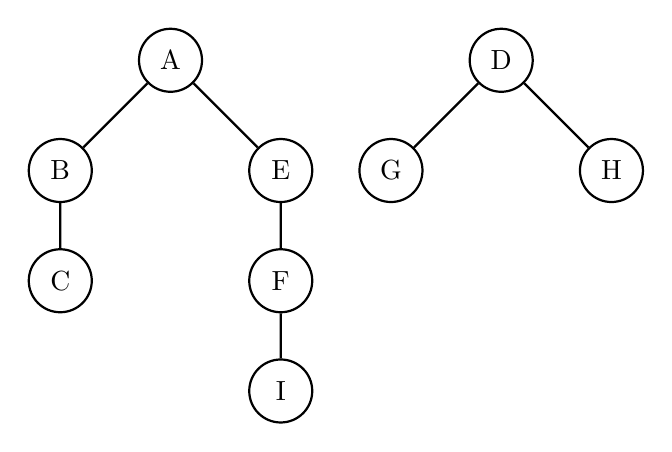 \begin{tikzpicture}[style=thick,scale=0.7]
\tikzstyle{vertex}=[draw, circle, fill=white, inner sep=0pt, minimum size=8mm]

\node[vertex] (A) at (-2, 2) {A};
\node[vertex] (B) at ( -4, 0) {B};
\node[vertex] (C) at ( -4, -2) {C};
\node[vertex] (D) at ( 4, 2) {D};
\node[vertex] (E) at ( 0, 0) {E};
\node[vertex] (F) at ( 0, -2) {F};
\node[vertex] (G) at ( 2, 0) {G};
\node[vertex] (H) at ( 6, 0) {H};
\node[vertex] (I) at ( 0, -4) {I};

\draw (A) -- (B) -- (C);
\draw (A) -- (E) -- (F) -- (I);
\draw (D) -- (G);
\draw (D) -- (H);
\end{tikzpicture}